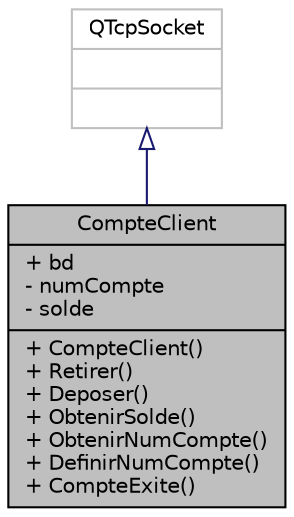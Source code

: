 digraph "CompteClient"
{
  edge [fontname="Helvetica",fontsize="10",labelfontname="Helvetica",labelfontsize="10"];
  node [fontname="Helvetica",fontsize="10",shape=record];
  Node0 [label="{CompteClient\n|+ bd\l- numCompte\l- solde\l|+ CompteClient()\l+ Retirer()\l+ Deposer()\l+ ObtenirSolde()\l+ ObtenirNumCompte()\l+ DefinirNumCompte()\l+ CompteExite()\l}",height=0.2,width=0.4,color="black", fillcolor="grey75", style="filled", fontcolor="black"];
  Node1 -> Node0 [dir="back",color="midnightblue",fontsize="10",style="solid",arrowtail="onormal",fontname="Helvetica"];
  Node1 [label="{QTcpSocket\n||}",height=0.2,width=0.4,color="grey75", fillcolor="white", style="filled"];
}
